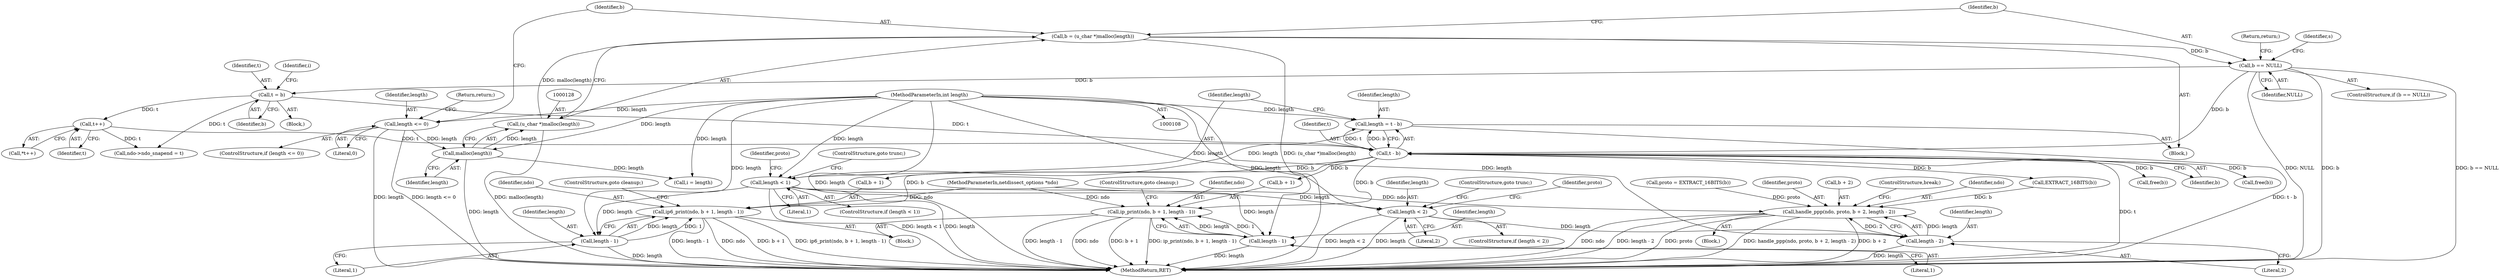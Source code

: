 digraph "0_tcpdump_0f95d441e4b5d7512cc5c326c8668a120e048eda@integer" {
"1000202" [label="(Call,length = t - b)"];
"1000204" [label="(Call,t - b)"];
"1000189" [label="(Call,t++)"];
"1000142" [label="(Call,t = b)"];
"1000132" [label="(Call,b == NULL)"];
"1000125" [label="(Call,b = (u_char *)malloc(length))"];
"1000127" [label="(Call,(u_char *)malloc(length))"];
"1000129" [label="(Call,malloc(length))"];
"1000121" [label="(Call,length <= 0)"];
"1000111" [label="(MethodParameterIn,int length)"];
"1000208" [label="(Call,length < 1)"];
"1000225" [label="(Call,length - 1)"];
"1000220" [label="(Call,ip_print(ndo, b + 1, length - 1))"];
"1000235" [label="(Call,length - 1)"];
"1000230" [label="(Call,ip6_print(ndo, b + 1, length - 1))"];
"1000242" [label="(Call,length < 2)"];
"1000281" [label="(Call,length - 2)"];
"1000275" [label="(Call,handle_ppp(ndo, proto, b + 2, length - 2))"];
"1000300" [label="(Call,free(b))"];
"1000135" [label="(Return,return;)"];
"1000226" [label="(Identifier,length)"];
"1000246" [label="(Call,proto = EXTRACT_16BITS(b))"];
"1000252" [label="(Block,)"];
"1000197" [label="(Call,ndo->ndo_snapend = t)"];
"1000129" [label="(Call,malloc(length))"];
"1000231" [label="(Identifier,ndo)"];
"1000146" [label="(Identifier,i)"];
"1000111" [label="(MethodParameterIn,int length)"];
"1000243" [label="(Identifier,length)"];
"1000245" [label="(ControlStructure,goto trunc;)"];
"1000225" [label="(Call,length - 1)"];
"1000142" [label="(Call,t = b)"];
"1000127" [label="(Call,(u_char *)malloc(length))"];
"1000132" [label="(Call,b == NULL)"];
"1000122" [label="(Identifier,length)"];
"1000213" [label="(Identifier,proto)"];
"1000130" [label="(Identifier,length)"];
"1000232" [label="(Call,b + 1)"];
"1000277" [label="(Identifier,proto)"];
"1000204" [label="(Call,t - b)"];
"1000189" [label="(Call,t++)"];
"1000247" [label="(Identifier,proto)"];
"1000203" [label="(Identifier,length)"];
"1000211" [label="(ControlStructure,goto trunc;)"];
"1000209" [label="(Identifier,length)"];
"1000109" [label="(MethodParameterIn,netdissect_options *ndo)"];
"1000125" [label="(Call,b = (u_char *)malloc(length))"];
"1000291" [label="(Call,free(b))"];
"1000236" [label="(Identifier,length)"];
"1000143" [label="(Identifier,t)"];
"1000275" [label="(Call,handle_ppp(ndo, proto, b + 2, length - 2))"];
"1000188" [label="(Call,*t++)"];
"1000281" [label="(Call,length - 2)"];
"1000242" [label="(Call,length < 2)"];
"1000283" [label="(Literal,2)"];
"1000205" [label="(Identifier,t)"];
"1000134" [label="(Identifier,NULL)"];
"1000206" [label="(Identifier,b)"];
"1000131" [label="(ControlStructure,if (b == NULL))"];
"1000210" [label="(Literal,1)"];
"1000230" [label="(Call,ip6_print(ndo, b + 1, length - 1))"];
"1000282" [label="(Identifier,length)"];
"1000121" [label="(Call,length <= 0)"];
"1000133" [label="(Identifier,b)"];
"1000278" [label="(Call,b + 2)"];
"1000190" [label="(Identifier,t)"];
"1000222" [label="(Call,b + 1)"];
"1000141" [label="(Block,)"];
"1000241" [label="(ControlStructure,if (length < 2))"];
"1000112" [label="(Block,)"];
"1000208" [label="(Call,length < 1)"];
"1000284" [label="(ControlStructure,break;)"];
"1000220" [label="(Call,ip_print(ndo, b + 1, length - 1))"];
"1000238" [label="(ControlStructure,goto cleanup;)"];
"1000227" [label="(Literal,1)"];
"1000218" [label="(Block,)"];
"1000126" [label="(Identifier,b)"];
"1000145" [label="(Call,i = length)"];
"1000139" [label="(Identifier,s)"];
"1000120" [label="(ControlStructure,if (length <= 0))"];
"1000221" [label="(Identifier,ndo)"];
"1000207" [label="(ControlStructure,if (length < 1))"];
"1000235" [label="(Call,length - 1)"];
"1000244" [label="(Literal,2)"];
"1000228" [label="(ControlStructure,goto cleanup;)"];
"1000237" [label="(Literal,1)"];
"1000306" [label="(MethodReturn,RET)"];
"1000144" [label="(Identifier,b)"];
"1000276" [label="(Identifier,ndo)"];
"1000123" [label="(Literal,0)"];
"1000124" [label="(Return,return;)"];
"1000202" [label="(Call,length = t - b)"];
"1000248" [label="(Call,EXTRACT_16BITS(b))"];
"1000202" -> "1000112"  [label="AST: "];
"1000202" -> "1000204"  [label="CFG: "];
"1000203" -> "1000202"  [label="AST: "];
"1000204" -> "1000202"  [label="AST: "];
"1000209" -> "1000202"  [label="CFG: "];
"1000202" -> "1000306"  [label="DDG: t - b"];
"1000204" -> "1000202"  [label="DDG: t"];
"1000204" -> "1000202"  [label="DDG: b"];
"1000111" -> "1000202"  [label="DDG: length"];
"1000202" -> "1000208"  [label="DDG: length"];
"1000204" -> "1000206"  [label="CFG: "];
"1000205" -> "1000204"  [label="AST: "];
"1000206" -> "1000204"  [label="AST: "];
"1000204" -> "1000306"  [label="DDG: t"];
"1000189" -> "1000204"  [label="DDG: t"];
"1000142" -> "1000204"  [label="DDG: t"];
"1000132" -> "1000204"  [label="DDG: b"];
"1000204" -> "1000220"  [label="DDG: b"];
"1000204" -> "1000222"  [label="DDG: b"];
"1000204" -> "1000230"  [label="DDG: b"];
"1000204" -> "1000232"  [label="DDG: b"];
"1000204" -> "1000248"  [label="DDG: b"];
"1000204" -> "1000291"  [label="DDG: b"];
"1000204" -> "1000300"  [label="DDG: b"];
"1000189" -> "1000188"  [label="AST: "];
"1000189" -> "1000190"  [label="CFG: "];
"1000190" -> "1000189"  [label="AST: "];
"1000188" -> "1000189"  [label="CFG: "];
"1000142" -> "1000189"  [label="DDG: t"];
"1000189" -> "1000197"  [label="DDG: t"];
"1000142" -> "1000141"  [label="AST: "];
"1000142" -> "1000144"  [label="CFG: "];
"1000143" -> "1000142"  [label="AST: "];
"1000144" -> "1000142"  [label="AST: "];
"1000146" -> "1000142"  [label="CFG: "];
"1000132" -> "1000142"  [label="DDG: b"];
"1000142" -> "1000197"  [label="DDG: t"];
"1000132" -> "1000131"  [label="AST: "];
"1000132" -> "1000134"  [label="CFG: "];
"1000133" -> "1000132"  [label="AST: "];
"1000134" -> "1000132"  [label="AST: "];
"1000135" -> "1000132"  [label="CFG: "];
"1000139" -> "1000132"  [label="CFG: "];
"1000132" -> "1000306"  [label="DDG: b == NULL"];
"1000132" -> "1000306"  [label="DDG: NULL"];
"1000132" -> "1000306"  [label="DDG: b"];
"1000125" -> "1000132"  [label="DDG: b"];
"1000125" -> "1000112"  [label="AST: "];
"1000125" -> "1000127"  [label="CFG: "];
"1000126" -> "1000125"  [label="AST: "];
"1000127" -> "1000125"  [label="AST: "];
"1000133" -> "1000125"  [label="CFG: "];
"1000125" -> "1000306"  [label="DDG: (u_char *)malloc(length)"];
"1000127" -> "1000125"  [label="DDG: malloc(length)"];
"1000127" -> "1000129"  [label="CFG: "];
"1000128" -> "1000127"  [label="AST: "];
"1000129" -> "1000127"  [label="AST: "];
"1000127" -> "1000306"  [label="DDG: malloc(length)"];
"1000129" -> "1000127"  [label="DDG: length"];
"1000129" -> "1000130"  [label="CFG: "];
"1000130" -> "1000129"  [label="AST: "];
"1000129" -> "1000306"  [label="DDG: length"];
"1000121" -> "1000129"  [label="DDG: length"];
"1000111" -> "1000129"  [label="DDG: length"];
"1000129" -> "1000145"  [label="DDG: length"];
"1000121" -> "1000120"  [label="AST: "];
"1000121" -> "1000123"  [label="CFG: "];
"1000122" -> "1000121"  [label="AST: "];
"1000123" -> "1000121"  [label="AST: "];
"1000124" -> "1000121"  [label="CFG: "];
"1000126" -> "1000121"  [label="CFG: "];
"1000121" -> "1000306"  [label="DDG: length <= 0"];
"1000121" -> "1000306"  [label="DDG: length"];
"1000111" -> "1000121"  [label="DDG: length"];
"1000111" -> "1000108"  [label="AST: "];
"1000111" -> "1000306"  [label="DDG: length"];
"1000111" -> "1000145"  [label="DDG: length"];
"1000111" -> "1000208"  [label="DDG: length"];
"1000111" -> "1000225"  [label="DDG: length"];
"1000111" -> "1000235"  [label="DDG: length"];
"1000111" -> "1000242"  [label="DDG: length"];
"1000111" -> "1000281"  [label="DDG: length"];
"1000208" -> "1000207"  [label="AST: "];
"1000208" -> "1000210"  [label="CFG: "];
"1000209" -> "1000208"  [label="AST: "];
"1000210" -> "1000208"  [label="AST: "];
"1000211" -> "1000208"  [label="CFG: "];
"1000213" -> "1000208"  [label="CFG: "];
"1000208" -> "1000306"  [label="DDG: length"];
"1000208" -> "1000306"  [label="DDG: length < 1"];
"1000208" -> "1000225"  [label="DDG: length"];
"1000208" -> "1000235"  [label="DDG: length"];
"1000208" -> "1000242"  [label="DDG: length"];
"1000225" -> "1000220"  [label="AST: "];
"1000225" -> "1000227"  [label="CFG: "];
"1000226" -> "1000225"  [label="AST: "];
"1000227" -> "1000225"  [label="AST: "];
"1000220" -> "1000225"  [label="CFG: "];
"1000225" -> "1000306"  [label="DDG: length"];
"1000225" -> "1000220"  [label="DDG: length"];
"1000225" -> "1000220"  [label="DDG: 1"];
"1000220" -> "1000218"  [label="AST: "];
"1000221" -> "1000220"  [label="AST: "];
"1000222" -> "1000220"  [label="AST: "];
"1000228" -> "1000220"  [label="CFG: "];
"1000220" -> "1000306"  [label="DDG: length - 1"];
"1000220" -> "1000306"  [label="DDG: ndo"];
"1000220" -> "1000306"  [label="DDG: b + 1"];
"1000220" -> "1000306"  [label="DDG: ip_print(ndo, b + 1, length - 1)"];
"1000109" -> "1000220"  [label="DDG: ndo"];
"1000235" -> "1000230"  [label="AST: "];
"1000235" -> "1000237"  [label="CFG: "];
"1000236" -> "1000235"  [label="AST: "];
"1000237" -> "1000235"  [label="AST: "];
"1000230" -> "1000235"  [label="CFG: "];
"1000235" -> "1000306"  [label="DDG: length"];
"1000235" -> "1000230"  [label="DDG: length"];
"1000235" -> "1000230"  [label="DDG: 1"];
"1000230" -> "1000218"  [label="AST: "];
"1000231" -> "1000230"  [label="AST: "];
"1000232" -> "1000230"  [label="AST: "];
"1000238" -> "1000230"  [label="CFG: "];
"1000230" -> "1000306"  [label="DDG: length - 1"];
"1000230" -> "1000306"  [label="DDG: ndo"];
"1000230" -> "1000306"  [label="DDG: b + 1"];
"1000230" -> "1000306"  [label="DDG: ip6_print(ndo, b + 1, length - 1)"];
"1000109" -> "1000230"  [label="DDG: ndo"];
"1000242" -> "1000241"  [label="AST: "];
"1000242" -> "1000244"  [label="CFG: "];
"1000243" -> "1000242"  [label="AST: "];
"1000244" -> "1000242"  [label="AST: "];
"1000245" -> "1000242"  [label="CFG: "];
"1000247" -> "1000242"  [label="CFG: "];
"1000242" -> "1000306"  [label="DDG: length < 2"];
"1000242" -> "1000306"  [label="DDG: length"];
"1000242" -> "1000281"  [label="DDG: length"];
"1000281" -> "1000275"  [label="AST: "];
"1000281" -> "1000283"  [label="CFG: "];
"1000282" -> "1000281"  [label="AST: "];
"1000283" -> "1000281"  [label="AST: "];
"1000275" -> "1000281"  [label="CFG: "];
"1000281" -> "1000306"  [label="DDG: length"];
"1000281" -> "1000275"  [label="DDG: length"];
"1000281" -> "1000275"  [label="DDG: 2"];
"1000275" -> "1000252"  [label="AST: "];
"1000276" -> "1000275"  [label="AST: "];
"1000277" -> "1000275"  [label="AST: "];
"1000278" -> "1000275"  [label="AST: "];
"1000284" -> "1000275"  [label="CFG: "];
"1000275" -> "1000306"  [label="DDG: handle_ppp(ndo, proto, b + 2, length - 2)"];
"1000275" -> "1000306"  [label="DDG: b + 2"];
"1000275" -> "1000306"  [label="DDG: ndo"];
"1000275" -> "1000306"  [label="DDG: length - 2"];
"1000275" -> "1000306"  [label="DDG: proto"];
"1000109" -> "1000275"  [label="DDG: ndo"];
"1000246" -> "1000275"  [label="DDG: proto"];
"1000248" -> "1000275"  [label="DDG: b"];
}
